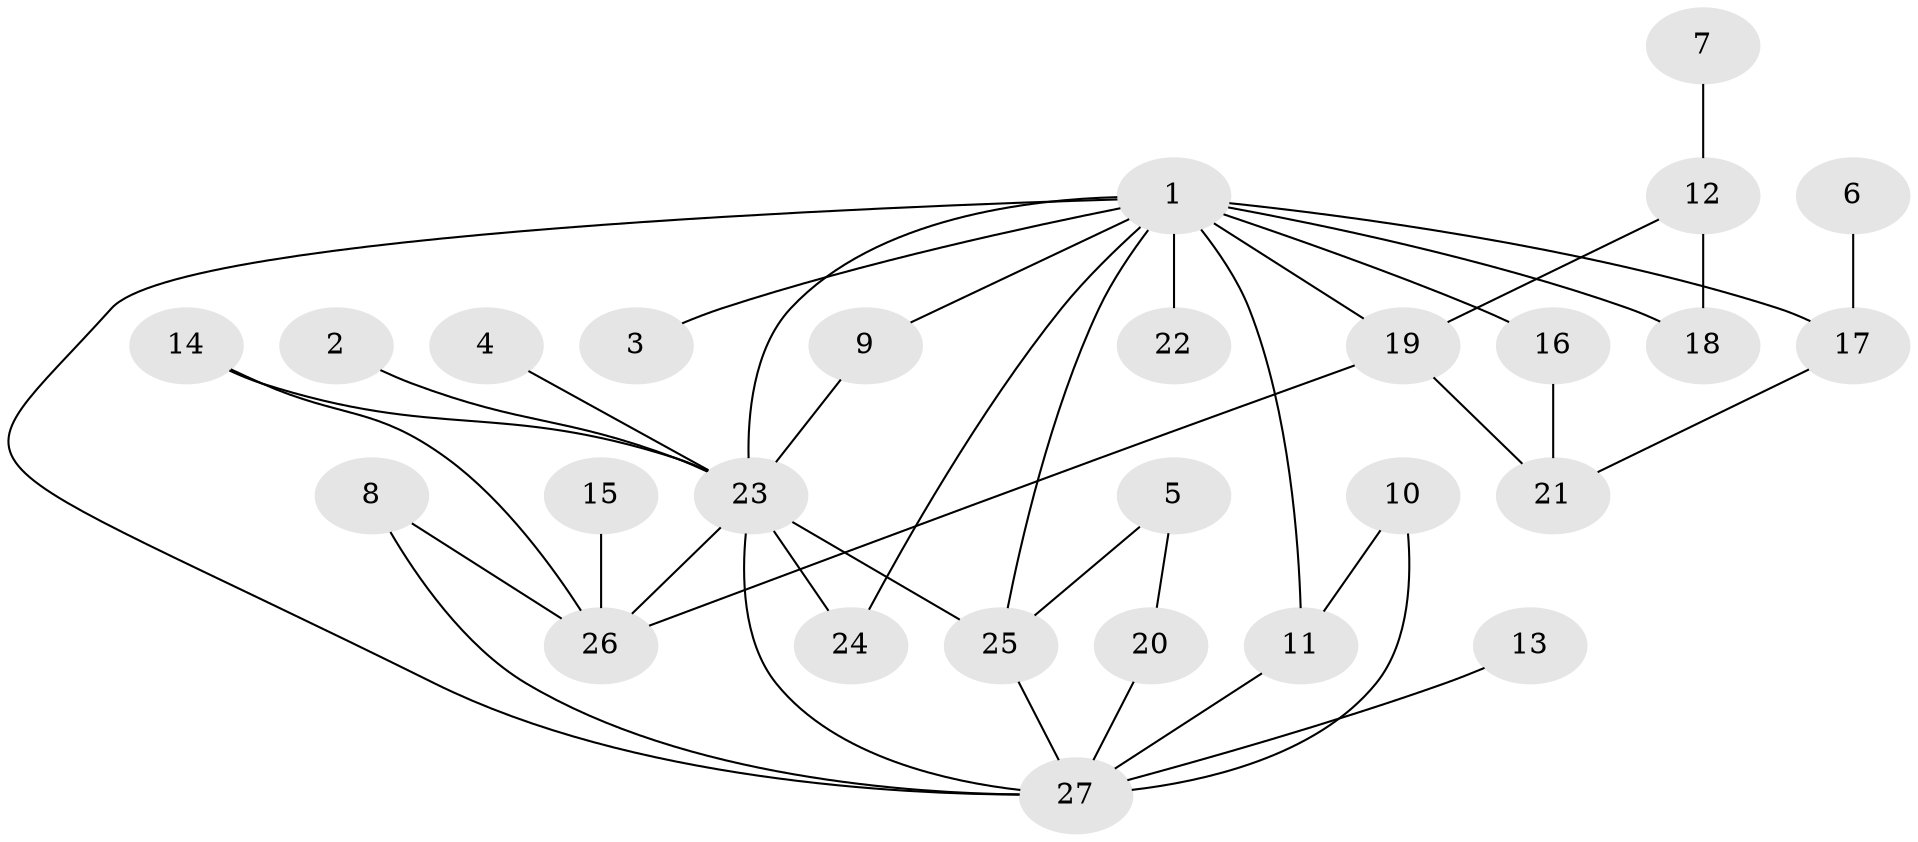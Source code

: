 // original degree distribution, {13: 0.018518518518518517, 4: 0.12962962962962962, 7: 0.018518518518518517, 2: 0.18518518518518517, 11: 0.018518518518518517, 6: 0.018518518518518517, 1: 0.4074074074074074, 5: 0.037037037037037035, 3: 0.16666666666666666}
// Generated by graph-tools (version 1.1) at 2025/25/03/09/25 03:25:57]
// undirected, 27 vertices, 40 edges
graph export_dot {
graph [start="1"]
  node [color=gray90,style=filled];
  1;
  2;
  3;
  4;
  5;
  6;
  7;
  8;
  9;
  10;
  11;
  12;
  13;
  14;
  15;
  16;
  17;
  18;
  19;
  20;
  21;
  22;
  23;
  24;
  25;
  26;
  27;
  1 -- 3 [weight=1.0];
  1 -- 9 [weight=1.0];
  1 -- 11 [weight=1.0];
  1 -- 16 [weight=2.0];
  1 -- 17 [weight=1.0];
  1 -- 18 [weight=1.0];
  1 -- 19 [weight=2.0];
  1 -- 22 [weight=1.0];
  1 -- 23 [weight=2.0];
  1 -- 24 [weight=1.0];
  1 -- 25 [weight=1.0];
  1 -- 27 [weight=1.0];
  2 -- 23 [weight=1.0];
  4 -- 23 [weight=1.0];
  5 -- 20 [weight=1.0];
  5 -- 25 [weight=1.0];
  6 -- 17 [weight=1.0];
  7 -- 12 [weight=1.0];
  8 -- 26 [weight=1.0];
  8 -- 27 [weight=1.0];
  9 -- 23 [weight=1.0];
  10 -- 11 [weight=1.0];
  10 -- 27 [weight=1.0];
  11 -- 27 [weight=1.0];
  12 -- 18 [weight=2.0];
  12 -- 19 [weight=1.0];
  13 -- 27 [weight=1.0];
  14 -- 23 [weight=1.0];
  14 -- 26 [weight=1.0];
  15 -- 26 [weight=1.0];
  16 -- 21 [weight=1.0];
  17 -- 21 [weight=1.0];
  19 -- 21 [weight=1.0];
  19 -- 26 [weight=1.0];
  20 -- 27 [weight=1.0];
  23 -- 24 [weight=1.0];
  23 -- 25 [weight=1.0];
  23 -- 26 [weight=1.0];
  23 -- 27 [weight=1.0];
  25 -- 27 [weight=1.0];
}
